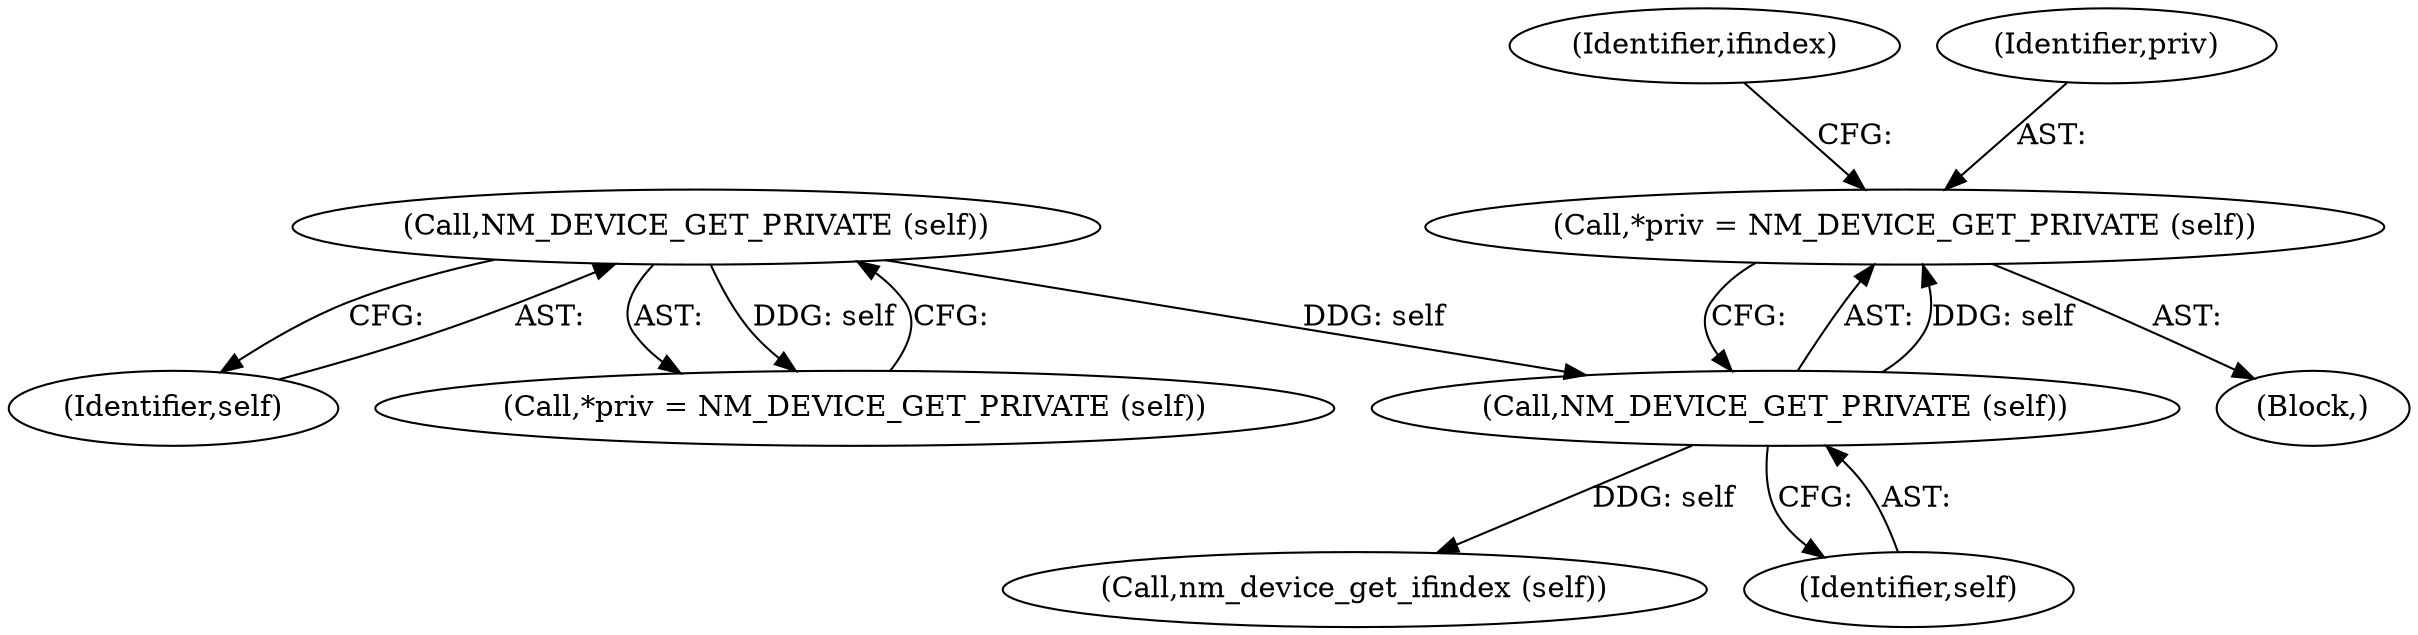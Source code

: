 digraph "0_NetworkManager_d5fc88e573fa58b93034b04d35a2454f5d28cad9@pointer" {
"1007182" [label="(Call,*priv = NM_DEVICE_GET_PRIVATE (self))"];
"1007184" [label="(Call,NM_DEVICE_GET_PRIVATE (self))"];
"1007174" [label="(Call,NM_DEVICE_GET_PRIVATE (self))"];
"1007174" [label="(Call,NM_DEVICE_GET_PRIVATE (self))"];
"1007188" [label="(Identifier,ifindex)"];
"1007184" [label="(Call,NM_DEVICE_GET_PRIVATE (self))"];
"1007182" [label="(Call,*priv = NM_DEVICE_GET_PRIVATE (self))"];
"1007189" [label="(Call,nm_device_get_ifindex (self))"];
"1007185" [label="(Identifier,self)"];
"1007180" [label="(Block,)"];
"1007175" [label="(Identifier,self)"];
"1007183" [label="(Identifier,priv)"];
"1007172" [label="(Call,*priv = NM_DEVICE_GET_PRIVATE (self))"];
"1007182" -> "1007180"  [label="AST: "];
"1007182" -> "1007184"  [label="CFG: "];
"1007183" -> "1007182"  [label="AST: "];
"1007184" -> "1007182"  [label="AST: "];
"1007188" -> "1007182"  [label="CFG: "];
"1007184" -> "1007182"  [label="DDG: self"];
"1007184" -> "1007185"  [label="CFG: "];
"1007185" -> "1007184"  [label="AST: "];
"1007174" -> "1007184"  [label="DDG: self"];
"1007184" -> "1007189"  [label="DDG: self"];
"1007174" -> "1007172"  [label="AST: "];
"1007174" -> "1007175"  [label="CFG: "];
"1007175" -> "1007174"  [label="AST: "];
"1007172" -> "1007174"  [label="CFG: "];
"1007174" -> "1007172"  [label="DDG: self"];
}
